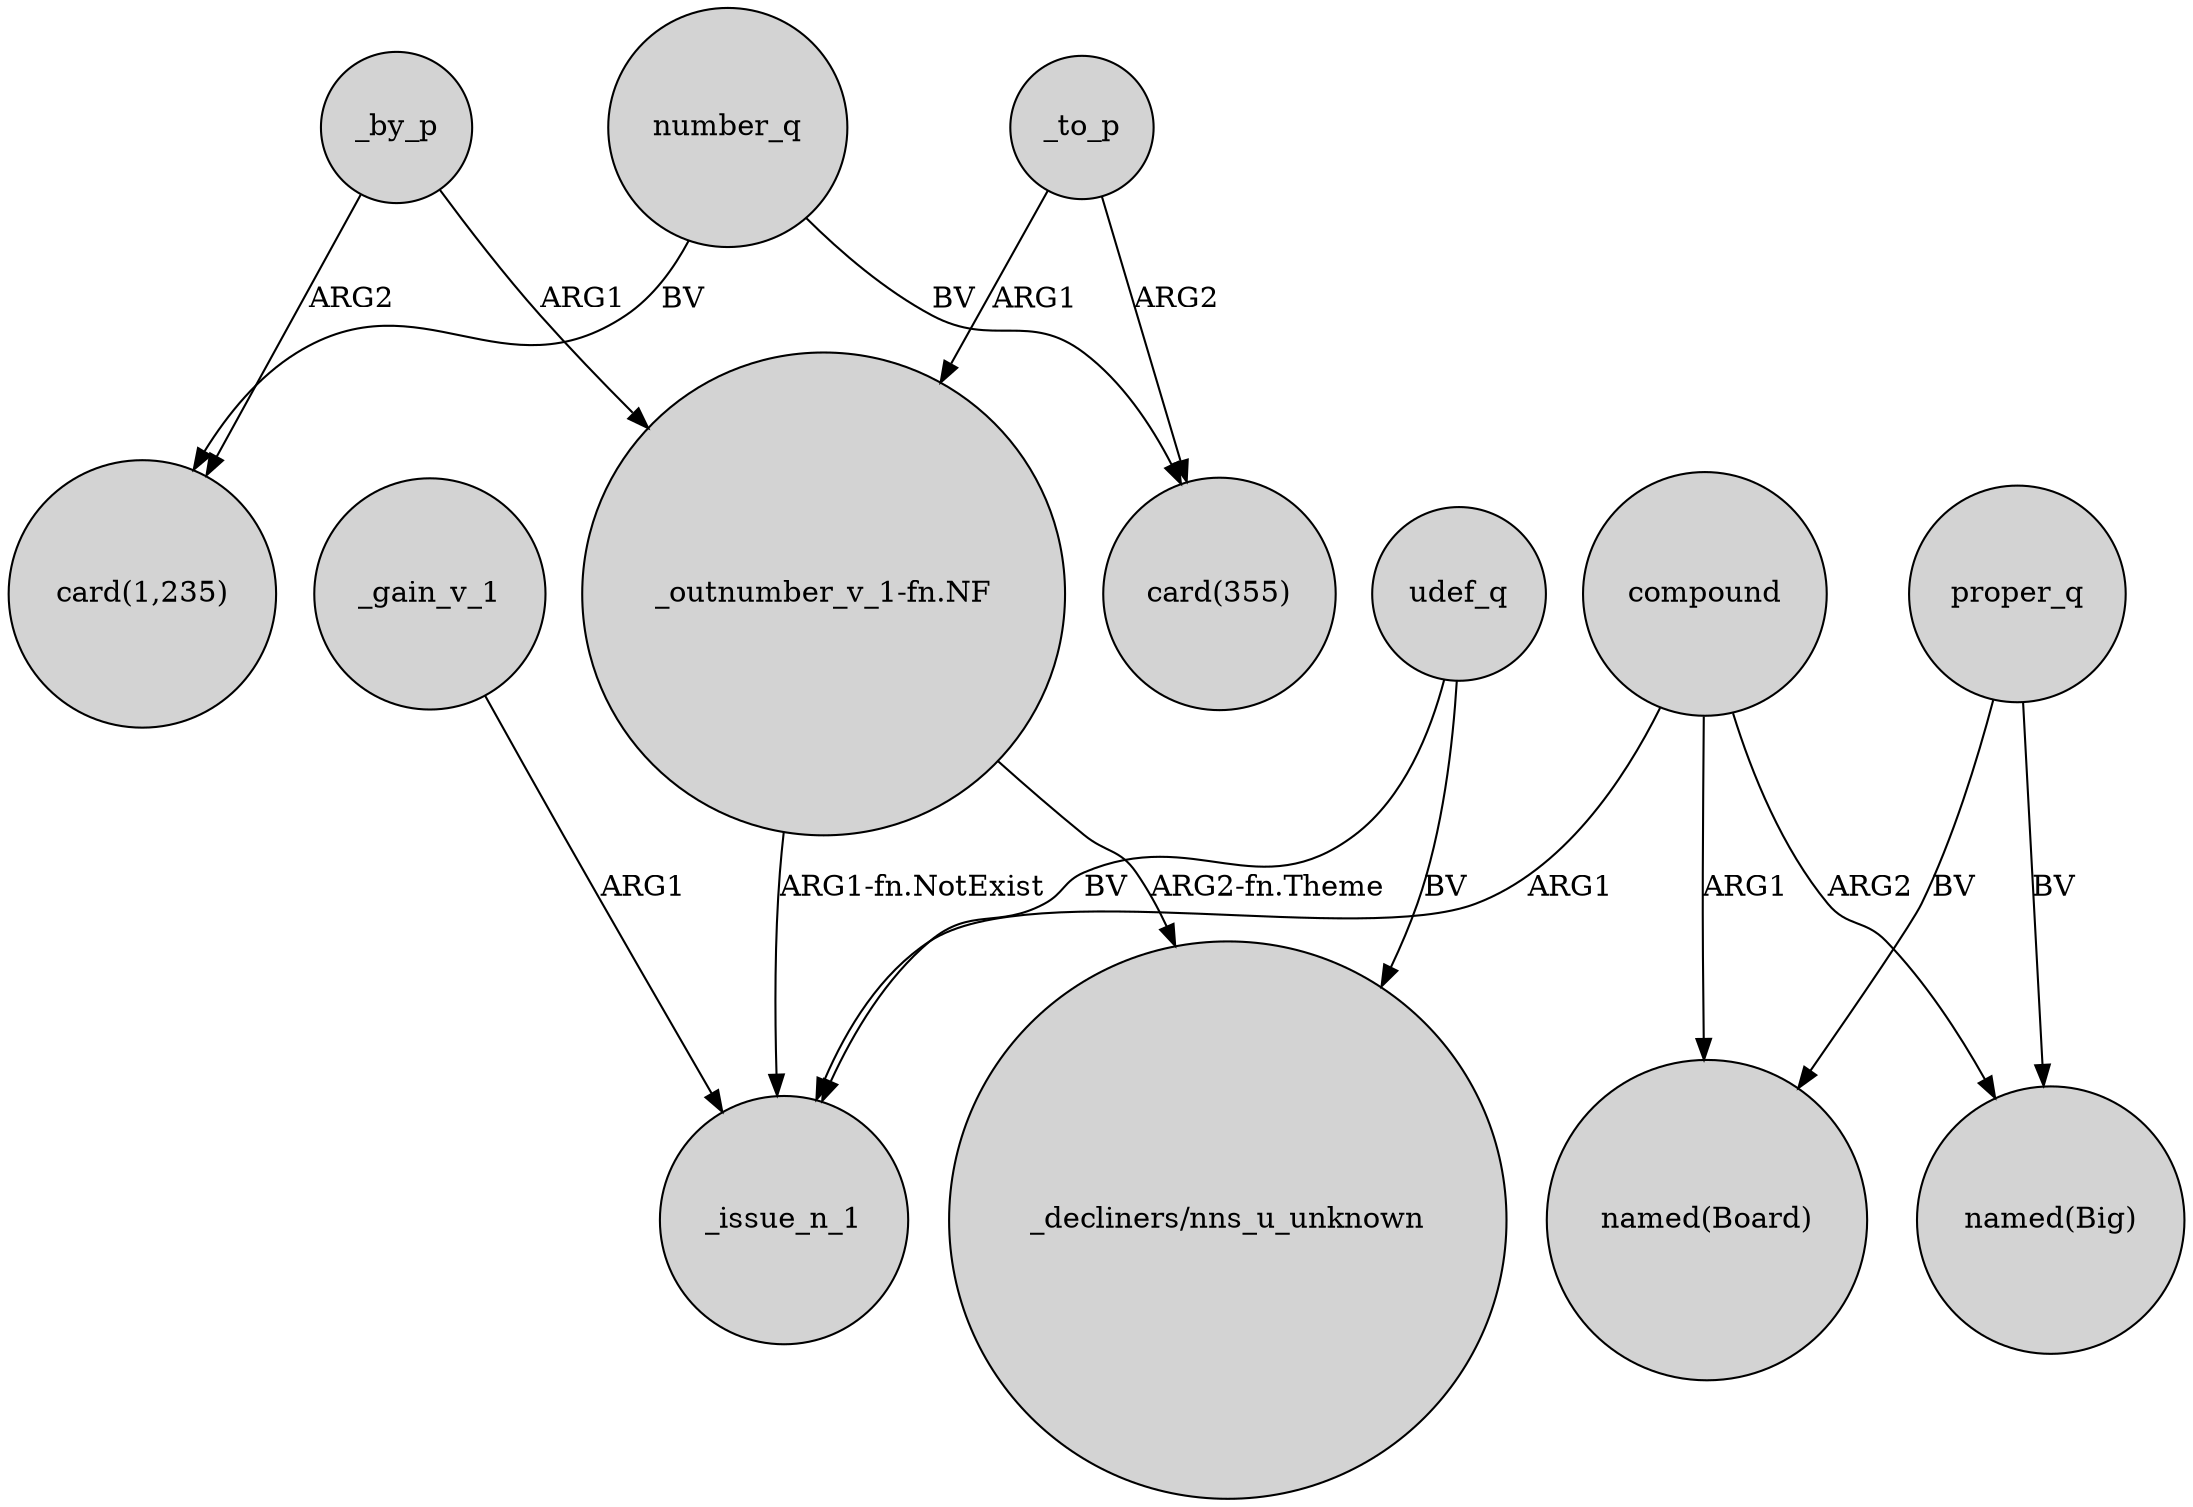 digraph {
	node [shape=circle style=filled]
	number_q -> "card(1,235)" [label=BV]
	_gain_v_1 -> _issue_n_1 [label=ARG1]
	compound -> "named(Board)" [label=ARG1]
	number_q -> "card(355)" [label=BV]
	_by_p -> "card(1,235)" [label=ARG2]
	proper_q -> "named(Board)" [label=BV]
	_to_p -> "_outnumber_v_1-fn.NF" [label=ARG1]
	_to_p -> "card(355)" [label=ARG2]
	compound -> "named(Big)" [label=ARG2]
	udef_q -> _issue_n_1 [label=BV]
	udef_q -> "_decliners/nns_u_unknown" [label=BV]
	compound -> _issue_n_1 [label=ARG1]
	"_outnumber_v_1-fn.NF" -> "_decliners/nns_u_unknown" [label="ARG2-fn.Theme"]
	"_outnumber_v_1-fn.NF" -> _issue_n_1 [label="ARG1-fn.NotExist"]
	_by_p -> "_outnumber_v_1-fn.NF" [label=ARG1]
	proper_q -> "named(Big)" [label=BV]
}
